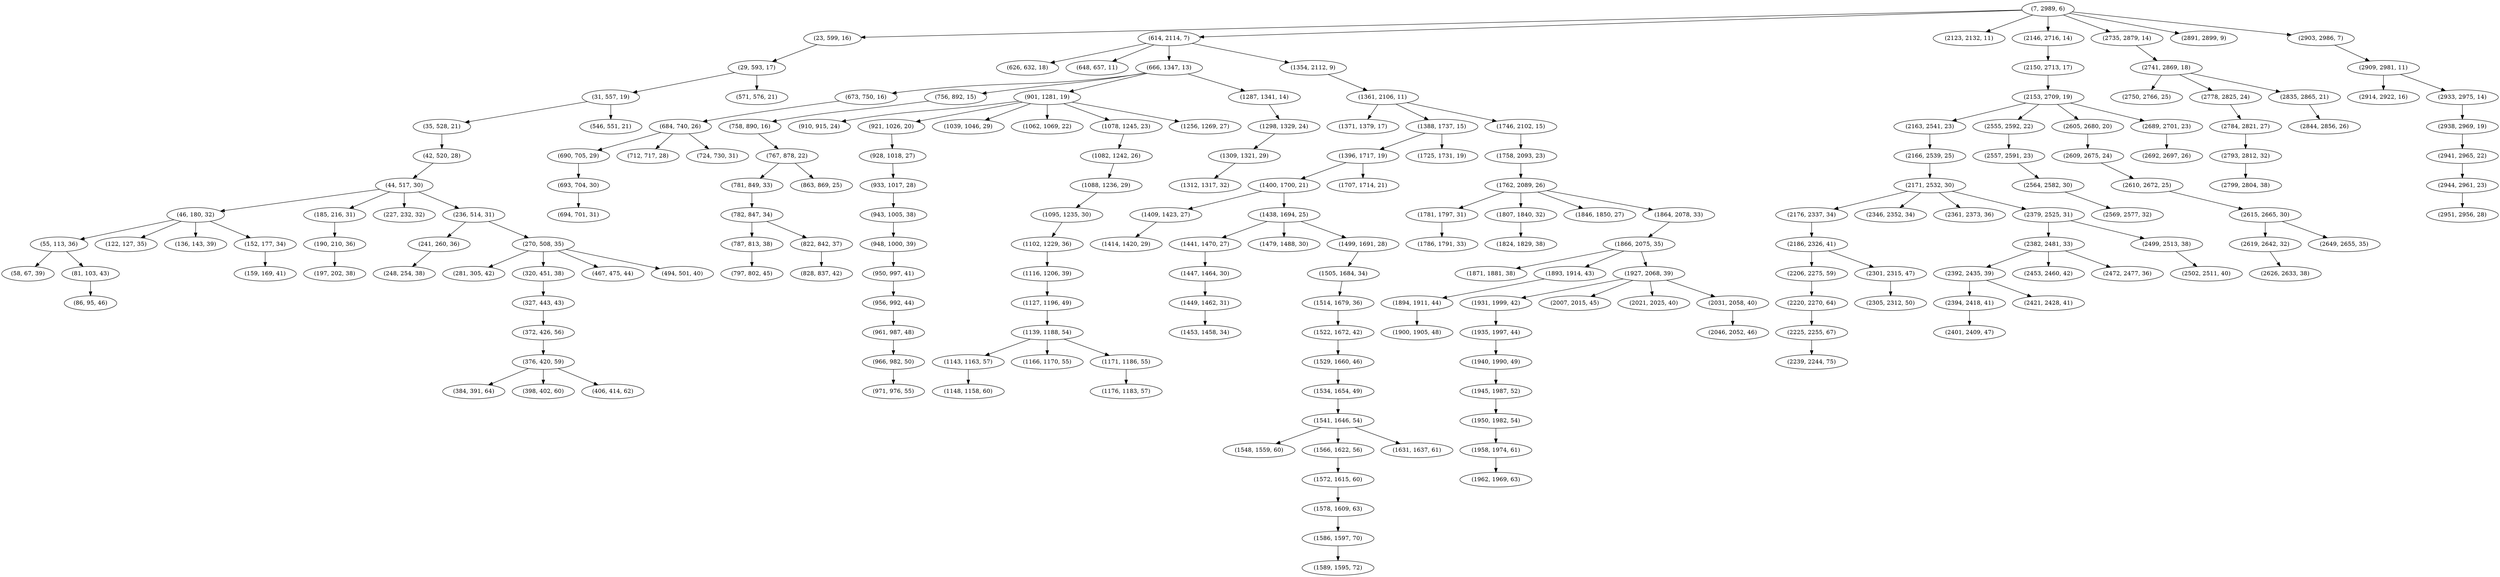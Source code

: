 digraph tree {
    "(7, 2989, 6)";
    "(23, 599, 16)";
    "(29, 593, 17)";
    "(31, 557, 19)";
    "(35, 528, 21)";
    "(42, 520, 28)";
    "(44, 517, 30)";
    "(46, 180, 32)";
    "(55, 113, 36)";
    "(58, 67, 39)";
    "(81, 103, 43)";
    "(86, 95, 46)";
    "(122, 127, 35)";
    "(136, 143, 39)";
    "(152, 177, 34)";
    "(159, 169, 41)";
    "(185, 216, 31)";
    "(190, 210, 36)";
    "(197, 202, 38)";
    "(227, 232, 32)";
    "(236, 514, 31)";
    "(241, 260, 36)";
    "(248, 254, 38)";
    "(270, 508, 35)";
    "(281, 305, 42)";
    "(320, 451, 38)";
    "(327, 443, 43)";
    "(372, 426, 56)";
    "(376, 420, 59)";
    "(384, 391, 64)";
    "(398, 402, 60)";
    "(406, 414, 62)";
    "(467, 475, 44)";
    "(494, 501, 40)";
    "(546, 551, 21)";
    "(571, 576, 21)";
    "(614, 2114, 7)";
    "(626, 632, 18)";
    "(648, 657, 11)";
    "(666, 1347, 13)";
    "(673, 750, 16)";
    "(684, 740, 26)";
    "(690, 705, 29)";
    "(693, 704, 30)";
    "(694, 701, 31)";
    "(712, 717, 28)";
    "(724, 730, 31)";
    "(756, 892, 15)";
    "(758, 890, 16)";
    "(767, 878, 22)";
    "(781, 849, 33)";
    "(782, 847, 34)";
    "(787, 813, 38)";
    "(797, 802, 45)";
    "(822, 842, 37)";
    "(828, 837, 42)";
    "(863, 869, 25)";
    "(901, 1281, 19)";
    "(910, 915, 24)";
    "(921, 1026, 20)";
    "(928, 1018, 27)";
    "(933, 1017, 28)";
    "(943, 1005, 38)";
    "(948, 1000, 39)";
    "(950, 997, 41)";
    "(956, 992, 44)";
    "(961, 987, 48)";
    "(966, 982, 50)";
    "(971, 976, 55)";
    "(1039, 1046, 29)";
    "(1062, 1069, 22)";
    "(1078, 1245, 23)";
    "(1082, 1242, 26)";
    "(1088, 1236, 29)";
    "(1095, 1235, 30)";
    "(1102, 1229, 36)";
    "(1116, 1206, 39)";
    "(1127, 1196, 49)";
    "(1139, 1188, 54)";
    "(1143, 1163, 57)";
    "(1148, 1158, 60)";
    "(1166, 1170, 55)";
    "(1171, 1186, 55)";
    "(1176, 1183, 57)";
    "(1256, 1269, 27)";
    "(1287, 1341, 14)";
    "(1298, 1329, 24)";
    "(1309, 1321, 29)";
    "(1312, 1317, 32)";
    "(1354, 2112, 9)";
    "(1361, 2106, 11)";
    "(1371, 1379, 17)";
    "(1388, 1737, 15)";
    "(1396, 1717, 19)";
    "(1400, 1700, 21)";
    "(1409, 1423, 27)";
    "(1414, 1420, 29)";
    "(1438, 1694, 25)";
    "(1441, 1470, 27)";
    "(1447, 1464, 30)";
    "(1449, 1462, 31)";
    "(1453, 1458, 34)";
    "(1479, 1488, 30)";
    "(1499, 1691, 28)";
    "(1505, 1684, 34)";
    "(1514, 1679, 36)";
    "(1522, 1672, 42)";
    "(1529, 1660, 46)";
    "(1534, 1654, 49)";
    "(1541, 1646, 54)";
    "(1548, 1559, 60)";
    "(1566, 1622, 56)";
    "(1572, 1615, 60)";
    "(1578, 1609, 63)";
    "(1586, 1597, 70)";
    "(1589, 1595, 72)";
    "(1631, 1637, 61)";
    "(1707, 1714, 21)";
    "(1725, 1731, 19)";
    "(1746, 2102, 15)";
    "(1758, 2093, 23)";
    "(1762, 2089, 26)";
    "(1781, 1797, 31)";
    "(1786, 1791, 33)";
    "(1807, 1840, 32)";
    "(1824, 1829, 38)";
    "(1846, 1850, 27)";
    "(1864, 2078, 33)";
    "(1866, 2075, 35)";
    "(1871, 1881, 38)";
    "(1893, 1914, 43)";
    "(1894, 1911, 44)";
    "(1900, 1905, 48)";
    "(1927, 2068, 39)";
    "(1931, 1999, 42)";
    "(1935, 1997, 44)";
    "(1940, 1990, 49)";
    "(1945, 1987, 52)";
    "(1950, 1982, 54)";
    "(1958, 1974, 61)";
    "(1962, 1969, 63)";
    "(2007, 2015, 45)";
    "(2021, 2025, 40)";
    "(2031, 2058, 40)";
    "(2046, 2052, 46)";
    "(2123, 2132, 11)";
    "(2146, 2716, 14)";
    "(2150, 2713, 17)";
    "(2153, 2709, 19)";
    "(2163, 2541, 23)";
    "(2166, 2539, 25)";
    "(2171, 2532, 30)";
    "(2176, 2337, 34)";
    "(2186, 2326, 41)";
    "(2206, 2275, 59)";
    "(2220, 2270, 64)";
    "(2225, 2255, 67)";
    "(2239, 2244, 75)";
    "(2301, 2315, 47)";
    "(2305, 2312, 50)";
    "(2346, 2352, 34)";
    "(2361, 2373, 36)";
    "(2379, 2525, 31)";
    "(2382, 2481, 33)";
    "(2392, 2435, 39)";
    "(2394, 2418, 41)";
    "(2401, 2409, 47)";
    "(2421, 2428, 41)";
    "(2453, 2460, 42)";
    "(2472, 2477, 36)";
    "(2499, 2513, 38)";
    "(2502, 2511, 40)";
    "(2555, 2592, 22)";
    "(2557, 2591, 23)";
    "(2564, 2582, 30)";
    "(2569, 2577, 32)";
    "(2605, 2680, 20)";
    "(2609, 2675, 24)";
    "(2610, 2672, 25)";
    "(2615, 2665, 30)";
    "(2619, 2642, 32)";
    "(2626, 2633, 38)";
    "(2649, 2655, 35)";
    "(2689, 2701, 23)";
    "(2692, 2697, 26)";
    "(2735, 2879, 14)";
    "(2741, 2869, 18)";
    "(2750, 2766, 25)";
    "(2778, 2825, 24)";
    "(2784, 2821, 27)";
    "(2793, 2812, 32)";
    "(2799, 2804, 38)";
    "(2835, 2865, 21)";
    "(2844, 2856, 26)";
    "(2891, 2899, 9)";
    "(2903, 2986, 7)";
    "(2909, 2981, 11)";
    "(2914, 2922, 16)";
    "(2933, 2975, 14)";
    "(2938, 2969, 19)";
    "(2941, 2965, 22)";
    "(2944, 2961, 23)";
    "(2951, 2956, 28)";
    "(7, 2989, 6)" -> "(23, 599, 16)";
    "(7, 2989, 6)" -> "(614, 2114, 7)";
    "(7, 2989, 6)" -> "(2123, 2132, 11)";
    "(7, 2989, 6)" -> "(2146, 2716, 14)";
    "(7, 2989, 6)" -> "(2735, 2879, 14)";
    "(7, 2989, 6)" -> "(2891, 2899, 9)";
    "(7, 2989, 6)" -> "(2903, 2986, 7)";
    "(23, 599, 16)" -> "(29, 593, 17)";
    "(29, 593, 17)" -> "(31, 557, 19)";
    "(29, 593, 17)" -> "(571, 576, 21)";
    "(31, 557, 19)" -> "(35, 528, 21)";
    "(31, 557, 19)" -> "(546, 551, 21)";
    "(35, 528, 21)" -> "(42, 520, 28)";
    "(42, 520, 28)" -> "(44, 517, 30)";
    "(44, 517, 30)" -> "(46, 180, 32)";
    "(44, 517, 30)" -> "(185, 216, 31)";
    "(44, 517, 30)" -> "(227, 232, 32)";
    "(44, 517, 30)" -> "(236, 514, 31)";
    "(46, 180, 32)" -> "(55, 113, 36)";
    "(46, 180, 32)" -> "(122, 127, 35)";
    "(46, 180, 32)" -> "(136, 143, 39)";
    "(46, 180, 32)" -> "(152, 177, 34)";
    "(55, 113, 36)" -> "(58, 67, 39)";
    "(55, 113, 36)" -> "(81, 103, 43)";
    "(81, 103, 43)" -> "(86, 95, 46)";
    "(152, 177, 34)" -> "(159, 169, 41)";
    "(185, 216, 31)" -> "(190, 210, 36)";
    "(190, 210, 36)" -> "(197, 202, 38)";
    "(236, 514, 31)" -> "(241, 260, 36)";
    "(236, 514, 31)" -> "(270, 508, 35)";
    "(241, 260, 36)" -> "(248, 254, 38)";
    "(270, 508, 35)" -> "(281, 305, 42)";
    "(270, 508, 35)" -> "(320, 451, 38)";
    "(270, 508, 35)" -> "(467, 475, 44)";
    "(270, 508, 35)" -> "(494, 501, 40)";
    "(320, 451, 38)" -> "(327, 443, 43)";
    "(327, 443, 43)" -> "(372, 426, 56)";
    "(372, 426, 56)" -> "(376, 420, 59)";
    "(376, 420, 59)" -> "(384, 391, 64)";
    "(376, 420, 59)" -> "(398, 402, 60)";
    "(376, 420, 59)" -> "(406, 414, 62)";
    "(614, 2114, 7)" -> "(626, 632, 18)";
    "(614, 2114, 7)" -> "(648, 657, 11)";
    "(614, 2114, 7)" -> "(666, 1347, 13)";
    "(614, 2114, 7)" -> "(1354, 2112, 9)";
    "(666, 1347, 13)" -> "(673, 750, 16)";
    "(666, 1347, 13)" -> "(756, 892, 15)";
    "(666, 1347, 13)" -> "(901, 1281, 19)";
    "(666, 1347, 13)" -> "(1287, 1341, 14)";
    "(673, 750, 16)" -> "(684, 740, 26)";
    "(684, 740, 26)" -> "(690, 705, 29)";
    "(684, 740, 26)" -> "(712, 717, 28)";
    "(684, 740, 26)" -> "(724, 730, 31)";
    "(690, 705, 29)" -> "(693, 704, 30)";
    "(693, 704, 30)" -> "(694, 701, 31)";
    "(756, 892, 15)" -> "(758, 890, 16)";
    "(758, 890, 16)" -> "(767, 878, 22)";
    "(767, 878, 22)" -> "(781, 849, 33)";
    "(767, 878, 22)" -> "(863, 869, 25)";
    "(781, 849, 33)" -> "(782, 847, 34)";
    "(782, 847, 34)" -> "(787, 813, 38)";
    "(782, 847, 34)" -> "(822, 842, 37)";
    "(787, 813, 38)" -> "(797, 802, 45)";
    "(822, 842, 37)" -> "(828, 837, 42)";
    "(901, 1281, 19)" -> "(910, 915, 24)";
    "(901, 1281, 19)" -> "(921, 1026, 20)";
    "(901, 1281, 19)" -> "(1039, 1046, 29)";
    "(901, 1281, 19)" -> "(1062, 1069, 22)";
    "(901, 1281, 19)" -> "(1078, 1245, 23)";
    "(901, 1281, 19)" -> "(1256, 1269, 27)";
    "(921, 1026, 20)" -> "(928, 1018, 27)";
    "(928, 1018, 27)" -> "(933, 1017, 28)";
    "(933, 1017, 28)" -> "(943, 1005, 38)";
    "(943, 1005, 38)" -> "(948, 1000, 39)";
    "(948, 1000, 39)" -> "(950, 997, 41)";
    "(950, 997, 41)" -> "(956, 992, 44)";
    "(956, 992, 44)" -> "(961, 987, 48)";
    "(961, 987, 48)" -> "(966, 982, 50)";
    "(966, 982, 50)" -> "(971, 976, 55)";
    "(1078, 1245, 23)" -> "(1082, 1242, 26)";
    "(1082, 1242, 26)" -> "(1088, 1236, 29)";
    "(1088, 1236, 29)" -> "(1095, 1235, 30)";
    "(1095, 1235, 30)" -> "(1102, 1229, 36)";
    "(1102, 1229, 36)" -> "(1116, 1206, 39)";
    "(1116, 1206, 39)" -> "(1127, 1196, 49)";
    "(1127, 1196, 49)" -> "(1139, 1188, 54)";
    "(1139, 1188, 54)" -> "(1143, 1163, 57)";
    "(1139, 1188, 54)" -> "(1166, 1170, 55)";
    "(1139, 1188, 54)" -> "(1171, 1186, 55)";
    "(1143, 1163, 57)" -> "(1148, 1158, 60)";
    "(1171, 1186, 55)" -> "(1176, 1183, 57)";
    "(1287, 1341, 14)" -> "(1298, 1329, 24)";
    "(1298, 1329, 24)" -> "(1309, 1321, 29)";
    "(1309, 1321, 29)" -> "(1312, 1317, 32)";
    "(1354, 2112, 9)" -> "(1361, 2106, 11)";
    "(1361, 2106, 11)" -> "(1371, 1379, 17)";
    "(1361, 2106, 11)" -> "(1388, 1737, 15)";
    "(1361, 2106, 11)" -> "(1746, 2102, 15)";
    "(1388, 1737, 15)" -> "(1396, 1717, 19)";
    "(1388, 1737, 15)" -> "(1725, 1731, 19)";
    "(1396, 1717, 19)" -> "(1400, 1700, 21)";
    "(1396, 1717, 19)" -> "(1707, 1714, 21)";
    "(1400, 1700, 21)" -> "(1409, 1423, 27)";
    "(1400, 1700, 21)" -> "(1438, 1694, 25)";
    "(1409, 1423, 27)" -> "(1414, 1420, 29)";
    "(1438, 1694, 25)" -> "(1441, 1470, 27)";
    "(1438, 1694, 25)" -> "(1479, 1488, 30)";
    "(1438, 1694, 25)" -> "(1499, 1691, 28)";
    "(1441, 1470, 27)" -> "(1447, 1464, 30)";
    "(1447, 1464, 30)" -> "(1449, 1462, 31)";
    "(1449, 1462, 31)" -> "(1453, 1458, 34)";
    "(1499, 1691, 28)" -> "(1505, 1684, 34)";
    "(1505, 1684, 34)" -> "(1514, 1679, 36)";
    "(1514, 1679, 36)" -> "(1522, 1672, 42)";
    "(1522, 1672, 42)" -> "(1529, 1660, 46)";
    "(1529, 1660, 46)" -> "(1534, 1654, 49)";
    "(1534, 1654, 49)" -> "(1541, 1646, 54)";
    "(1541, 1646, 54)" -> "(1548, 1559, 60)";
    "(1541, 1646, 54)" -> "(1566, 1622, 56)";
    "(1541, 1646, 54)" -> "(1631, 1637, 61)";
    "(1566, 1622, 56)" -> "(1572, 1615, 60)";
    "(1572, 1615, 60)" -> "(1578, 1609, 63)";
    "(1578, 1609, 63)" -> "(1586, 1597, 70)";
    "(1586, 1597, 70)" -> "(1589, 1595, 72)";
    "(1746, 2102, 15)" -> "(1758, 2093, 23)";
    "(1758, 2093, 23)" -> "(1762, 2089, 26)";
    "(1762, 2089, 26)" -> "(1781, 1797, 31)";
    "(1762, 2089, 26)" -> "(1807, 1840, 32)";
    "(1762, 2089, 26)" -> "(1846, 1850, 27)";
    "(1762, 2089, 26)" -> "(1864, 2078, 33)";
    "(1781, 1797, 31)" -> "(1786, 1791, 33)";
    "(1807, 1840, 32)" -> "(1824, 1829, 38)";
    "(1864, 2078, 33)" -> "(1866, 2075, 35)";
    "(1866, 2075, 35)" -> "(1871, 1881, 38)";
    "(1866, 2075, 35)" -> "(1893, 1914, 43)";
    "(1866, 2075, 35)" -> "(1927, 2068, 39)";
    "(1893, 1914, 43)" -> "(1894, 1911, 44)";
    "(1894, 1911, 44)" -> "(1900, 1905, 48)";
    "(1927, 2068, 39)" -> "(1931, 1999, 42)";
    "(1927, 2068, 39)" -> "(2007, 2015, 45)";
    "(1927, 2068, 39)" -> "(2021, 2025, 40)";
    "(1927, 2068, 39)" -> "(2031, 2058, 40)";
    "(1931, 1999, 42)" -> "(1935, 1997, 44)";
    "(1935, 1997, 44)" -> "(1940, 1990, 49)";
    "(1940, 1990, 49)" -> "(1945, 1987, 52)";
    "(1945, 1987, 52)" -> "(1950, 1982, 54)";
    "(1950, 1982, 54)" -> "(1958, 1974, 61)";
    "(1958, 1974, 61)" -> "(1962, 1969, 63)";
    "(2031, 2058, 40)" -> "(2046, 2052, 46)";
    "(2146, 2716, 14)" -> "(2150, 2713, 17)";
    "(2150, 2713, 17)" -> "(2153, 2709, 19)";
    "(2153, 2709, 19)" -> "(2163, 2541, 23)";
    "(2153, 2709, 19)" -> "(2555, 2592, 22)";
    "(2153, 2709, 19)" -> "(2605, 2680, 20)";
    "(2153, 2709, 19)" -> "(2689, 2701, 23)";
    "(2163, 2541, 23)" -> "(2166, 2539, 25)";
    "(2166, 2539, 25)" -> "(2171, 2532, 30)";
    "(2171, 2532, 30)" -> "(2176, 2337, 34)";
    "(2171, 2532, 30)" -> "(2346, 2352, 34)";
    "(2171, 2532, 30)" -> "(2361, 2373, 36)";
    "(2171, 2532, 30)" -> "(2379, 2525, 31)";
    "(2176, 2337, 34)" -> "(2186, 2326, 41)";
    "(2186, 2326, 41)" -> "(2206, 2275, 59)";
    "(2186, 2326, 41)" -> "(2301, 2315, 47)";
    "(2206, 2275, 59)" -> "(2220, 2270, 64)";
    "(2220, 2270, 64)" -> "(2225, 2255, 67)";
    "(2225, 2255, 67)" -> "(2239, 2244, 75)";
    "(2301, 2315, 47)" -> "(2305, 2312, 50)";
    "(2379, 2525, 31)" -> "(2382, 2481, 33)";
    "(2379, 2525, 31)" -> "(2499, 2513, 38)";
    "(2382, 2481, 33)" -> "(2392, 2435, 39)";
    "(2382, 2481, 33)" -> "(2453, 2460, 42)";
    "(2382, 2481, 33)" -> "(2472, 2477, 36)";
    "(2392, 2435, 39)" -> "(2394, 2418, 41)";
    "(2392, 2435, 39)" -> "(2421, 2428, 41)";
    "(2394, 2418, 41)" -> "(2401, 2409, 47)";
    "(2499, 2513, 38)" -> "(2502, 2511, 40)";
    "(2555, 2592, 22)" -> "(2557, 2591, 23)";
    "(2557, 2591, 23)" -> "(2564, 2582, 30)";
    "(2564, 2582, 30)" -> "(2569, 2577, 32)";
    "(2605, 2680, 20)" -> "(2609, 2675, 24)";
    "(2609, 2675, 24)" -> "(2610, 2672, 25)";
    "(2610, 2672, 25)" -> "(2615, 2665, 30)";
    "(2615, 2665, 30)" -> "(2619, 2642, 32)";
    "(2615, 2665, 30)" -> "(2649, 2655, 35)";
    "(2619, 2642, 32)" -> "(2626, 2633, 38)";
    "(2689, 2701, 23)" -> "(2692, 2697, 26)";
    "(2735, 2879, 14)" -> "(2741, 2869, 18)";
    "(2741, 2869, 18)" -> "(2750, 2766, 25)";
    "(2741, 2869, 18)" -> "(2778, 2825, 24)";
    "(2741, 2869, 18)" -> "(2835, 2865, 21)";
    "(2778, 2825, 24)" -> "(2784, 2821, 27)";
    "(2784, 2821, 27)" -> "(2793, 2812, 32)";
    "(2793, 2812, 32)" -> "(2799, 2804, 38)";
    "(2835, 2865, 21)" -> "(2844, 2856, 26)";
    "(2903, 2986, 7)" -> "(2909, 2981, 11)";
    "(2909, 2981, 11)" -> "(2914, 2922, 16)";
    "(2909, 2981, 11)" -> "(2933, 2975, 14)";
    "(2933, 2975, 14)" -> "(2938, 2969, 19)";
    "(2938, 2969, 19)" -> "(2941, 2965, 22)";
    "(2941, 2965, 22)" -> "(2944, 2961, 23)";
    "(2944, 2961, 23)" -> "(2951, 2956, 28)";
}
